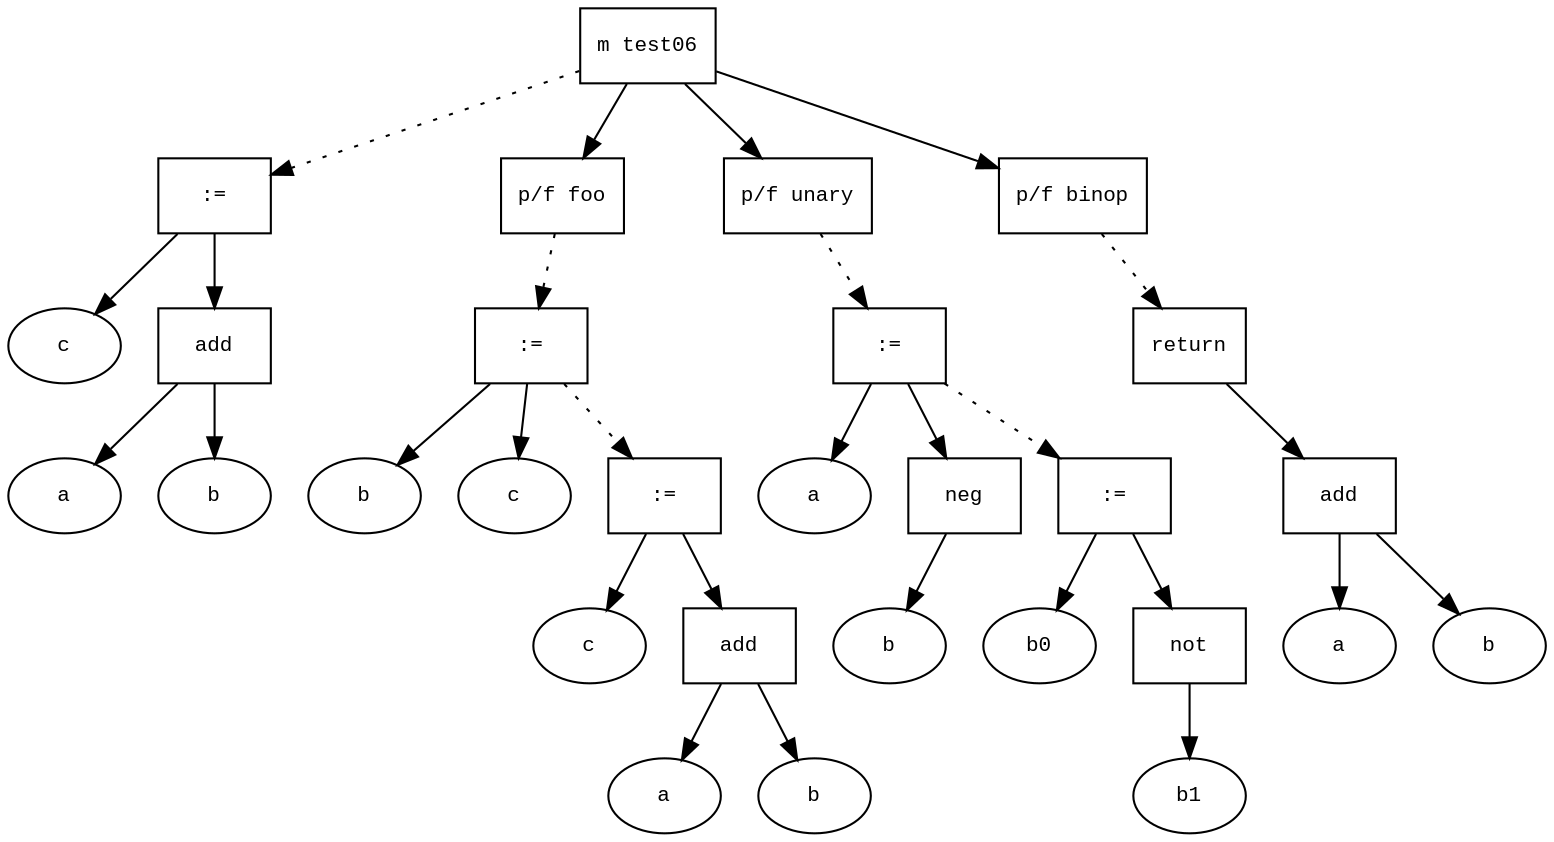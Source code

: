 digraph AST {
  graph [fontname="Times New Roman",fontsize=10];
  node  [fontname="Courier New",fontsize=10];
  edge  [fontname="Times New Roman",fontsize=10];

  node0 [label="m test06",shape=box];
  node34 [label=":=",shape=box];
  node30 [label="c",shape=ellipse];
  node34->node30;
  node33 [label="add",shape=box];
  node31 [label="a",shape=ellipse];
  node33->node31;
  node32 [label="b",shape=ellipse];
  node33->node32;
  node34->node33;
  node0 -> node34 [style=dotted];
  node6 [label="p/f foo",shape=box];
  node10 [label=":=",shape=box];
  node8 [label="b",shape=ellipse];
  node10->node8;
  node9 [label="c",shape=ellipse];
  node10->node9;
  node6 -> node10 [style=dotted];
  node15 [label=":=",shape=box];
  node11 [label="c",shape=ellipse];
  node15->node11;
  node14 [label="add",shape=box];
  node12 [label="a",shape=ellipse];
  node14->node12;
  node13 [label="b",shape=ellipse];
  node14->node13;
  node15->node14;
  node10 -> node15 [style=dotted];
  node0 -> node6;
  node16 [label="p/f unary",shape=box];
  node20 [label=":=",shape=box];
  node17 [label="a",shape=ellipse];
  node20->node17;
  node19 [label="neg",shape=box];
  node18 [label="b",shape=ellipse];
  node19->node18;
  node20->node19;
  node16 -> node20 [style=dotted];
  node24 [label=":=",shape=box];
  node21 [label="b0",shape=ellipse];
  node24->node21;
  node23 [label="not",shape=box];
  node22 [label="b1",shape=ellipse];
  node23->node22;
  node24->node23;
  node20 -> node24 [style=dotted];
  node0 -> node16;
  node25 [label="p/f binop",shape=box];
  node29 [label="return",shape=box];
  node28 [label="add",shape=box];
  node26 [label="a",shape=ellipse];
  node28->node26;
  node27 [label="b",shape=ellipse];
  node28->node27;
  node29->node28;
  node25 -> node29 [style=dotted];
  node0 -> node25;
}
